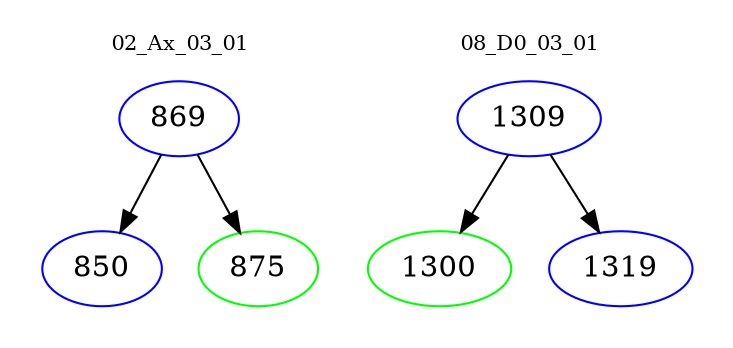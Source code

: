 digraph{
subgraph cluster_0 {
color = white
label = "02_Ax_03_01";
fontsize=10;
T0_869 [label="869", color="blue"]
T0_869 -> T0_850 [color="black"]
T0_850 [label="850", color="blue"]
T0_869 -> T0_875 [color="black"]
T0_875 [label="875", color="green"]
}
subgraph cluster_1 {
color = white
label = "08_D0_03_01";
fontsize=10;
T1_1309 [label="1309", color="blue"]
T1_1309 -> T1_1300 [color="black"]
T1_1300 [label="1300", color="green"]
T1_1309 -> T1_1319 [color="black"]
T1_1319 [label="1319", color="blue"]
}
}
